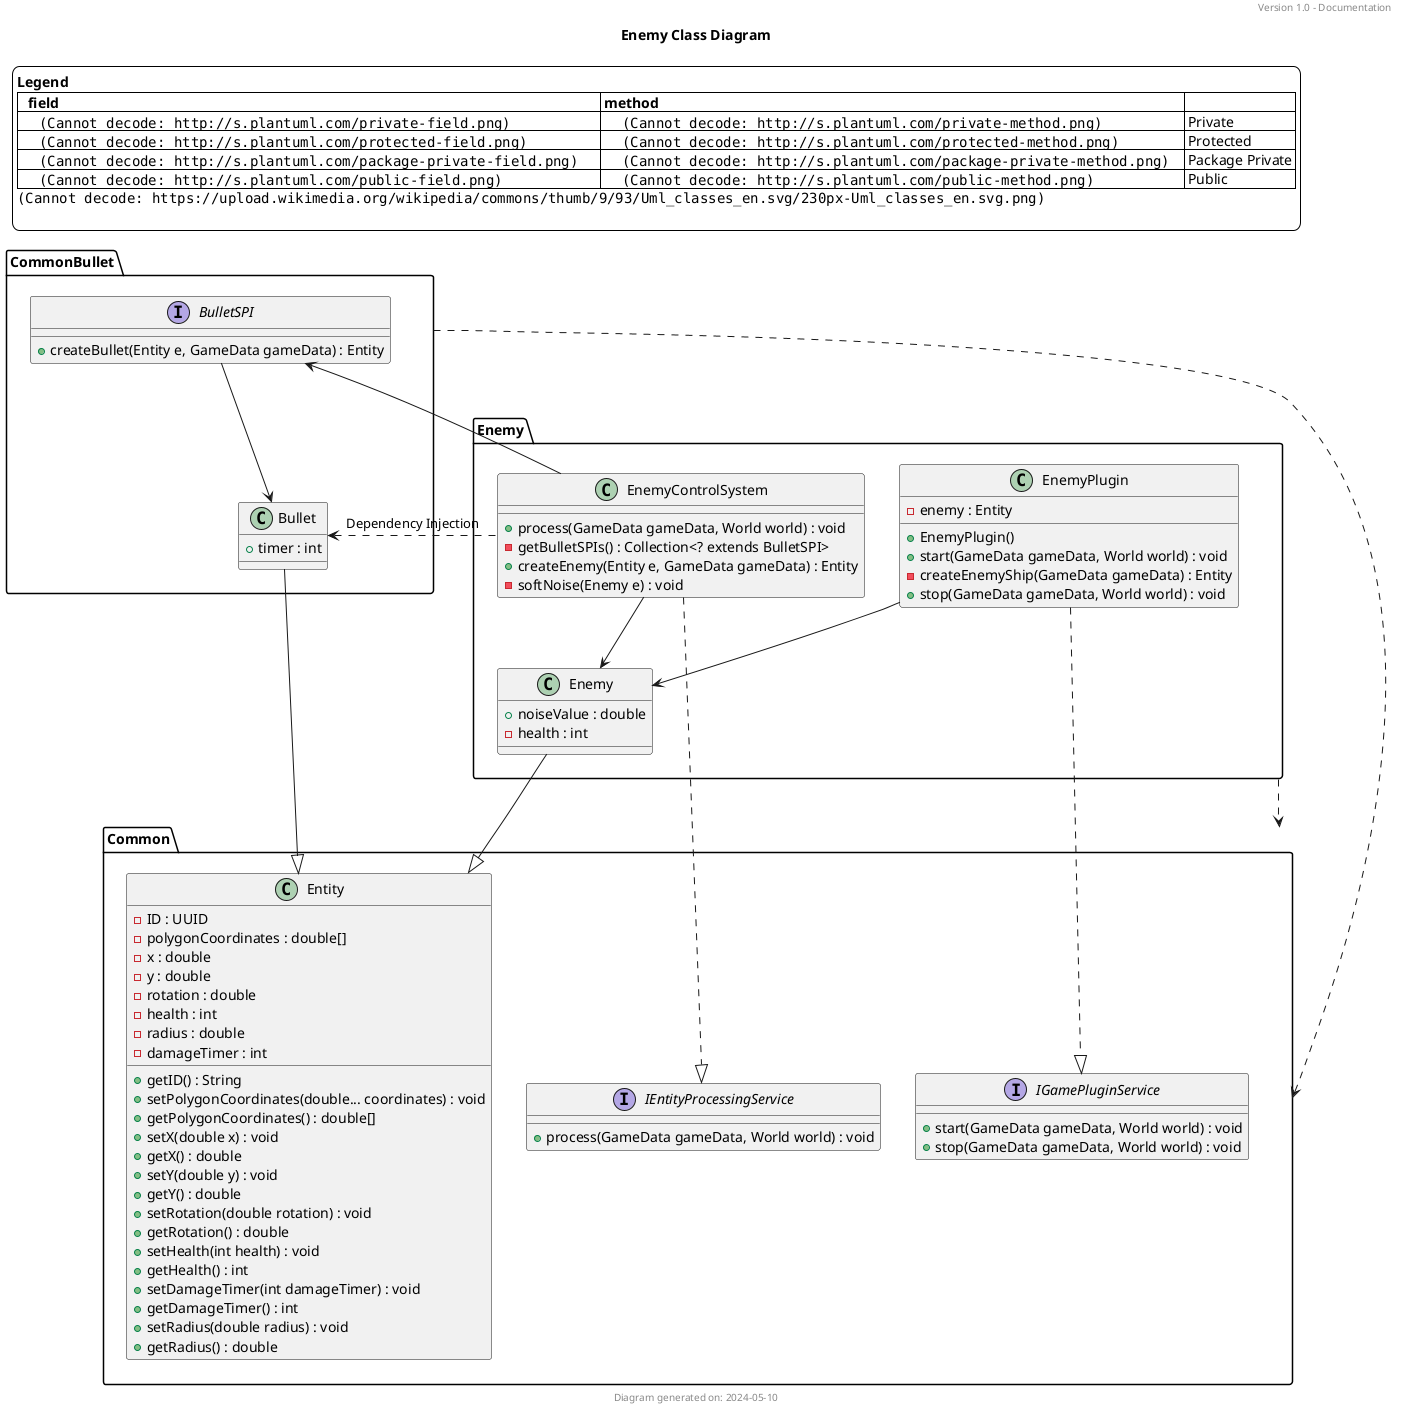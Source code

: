 @startuml
'https://plantuml.com/class-diagram
title Enemy Class Diagram
header Version 1.0 - Documentation
footer Diagram generated on: 2024-05-10

package Enemy {
    class Enemy {
        +noiseValue : double
        -health : int
    }

    class EnemyControlSystem {
        +process(GameData gameData, World world) : void
        -getBulletSPIs() : Collection<? extends BulletSPI>
        +createEnemy(Entity e, GameData gameData) : Entity
        -softNoise(Enemy e) : void
    }
    EnemyControlSystem --> Enemy

    class EnemyPlugin {
        -enemy : Entity

        +EnemyPlugin()
        +start(GameData gameData, World world) : void
        -createEnemyShip(GameData gameData) : Entity
        +stop(GameData gameData, World world) : void
    }
    EnemyPlugin --> Enemy
}
Enemy ..> Common
Enemy.Enemy --|> Common.Entity
Enemy.EnemyControlSystem ..|> Common.IEntityProcessingService
EnemyControlSystem --> CommonBullet.BulletSPI
Enemy.EnemyPlugin ..|> Common.IGamePluginService

package Common {
    interface IEntityProcessingService {
        +process(GameData gameData, World world) : void
    }

    interface IGamePluginService {
        +start(GameData gameData, World world) : void
        +stop(GameData gameData, World world) : void
    }

    class Entity {
        -ID : UUID
        -polygonCoordinates : double[]
        -x : double
        -y : double
        -rotation : double
        -health : int
        -radius : double
        -damageTimer : int

        +getID() : String
        +setPolygonCoordinates(double... coordinates) : void
        +getPolygonCoordinates() : double[]
        +setX(double x) : void
        +getX() : double
        +setY(double y) : void
        +getY() : double
        +setRotation(double rotation) : void
        +getRotation() : double
        +setHealth(int health) : void
        +getHealth() : int
        +setDamageTimer(int damageTimer) : void
        +getDamageTimer() : int
        +setRadius(double radius) : void
        +getRadius() : double
    }
}

package CommonBullet {
    class Bullet {
        +timer : int
    }

    interface BulletSPI {
        +createBullet(Entity e, GameData gameData) : Entity
    }
    BulletSPI --> Bullet
}
CommonBullet ....> Common
CommonBullet.Bullet --|> Common.Entity
CommonBullet.Bullet <.. Enemy.EnemyControlSystem : Dependency Injection

'https://stackoverflow.com/questions/54882822/plantuml-class-diagram-field-method-visibility-in-legend
skinparam legendBackgroundColor #ffffff,
legend top left
**Legend**
|=   field |= method |=  |
|      <img:http://s.plantuml.com/private-field.png>      |      <img:http://s.plantuml.com/private-method.png>     | Private |
|      <img:http://s.plantuml.com/protected-field.png>    |      <img:http://s.plantuml.com/protected-method.png>   | Protected |
|      <img:http://s.plantuml.com/package-private-field.png>      |      <img:http://s.plantuml.com/package-private-method.png>    | Package Private |
|      <img:http://s.plantuml.com/public-field.png>      |      <img:http://s.plantuml.com/public-method.png>     | Public |
'https://www.youtube.com/watch?v=pYvL31l-hoY&ab_channel=Randomcode
<img:https://upload.wikimedia.org/wikipedia/commons/thumb/9/93/Uml_classes_en.svg/230px-Uml_classes_en.svg.png>

end legend

@enduml